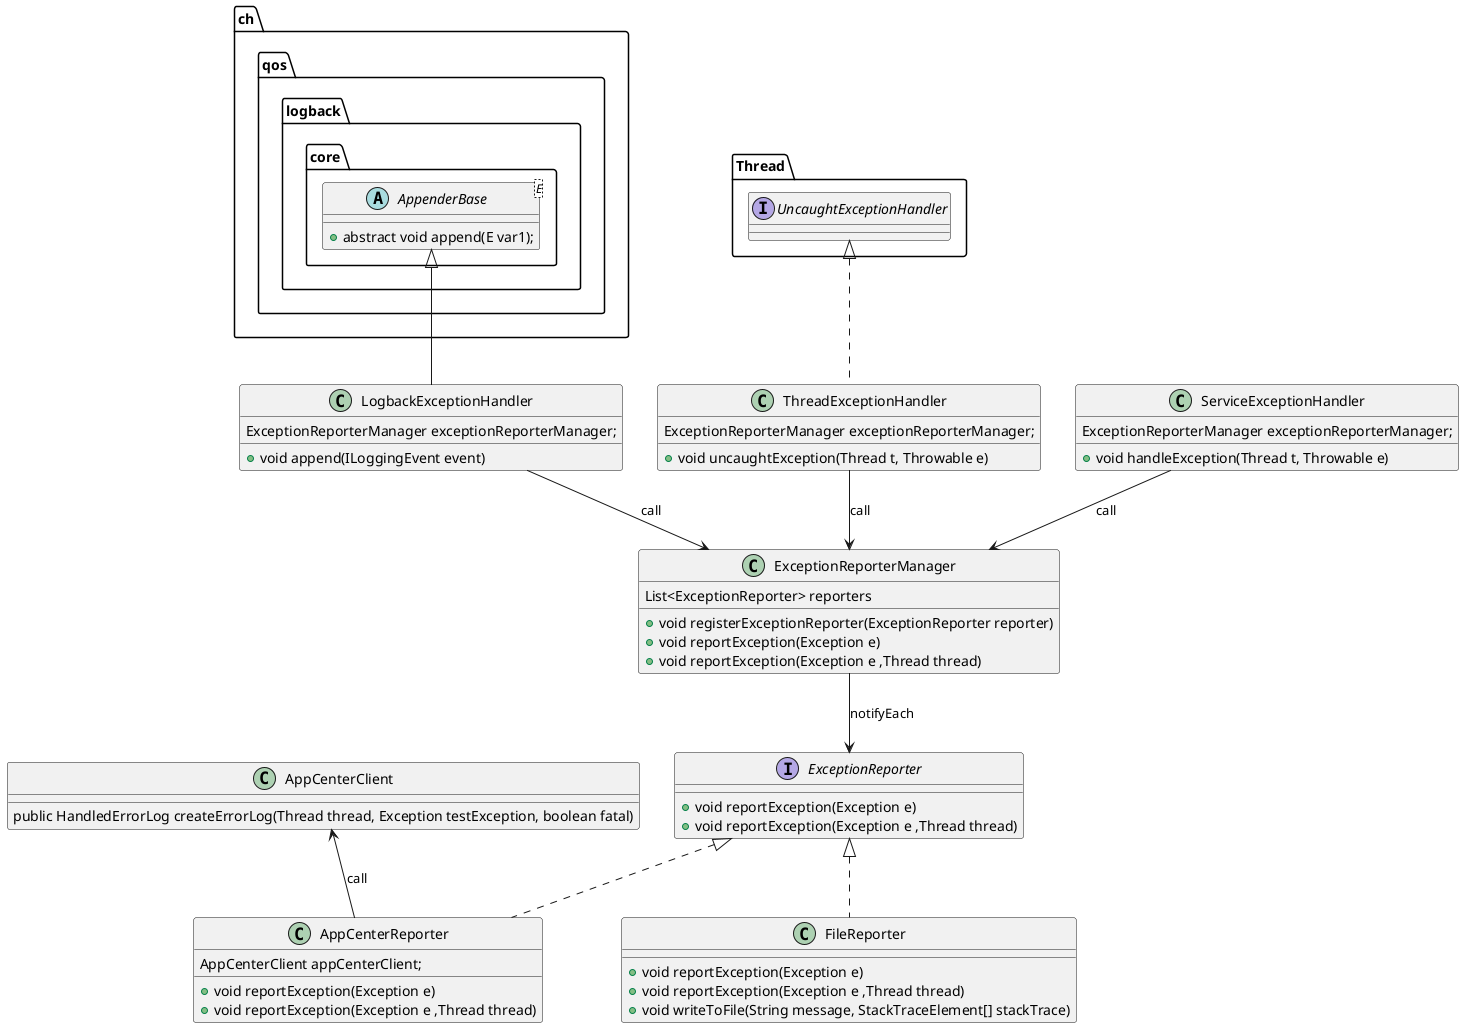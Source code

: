 @startuml exception_monitor
interface ExceptionReporter {
    + void reportException(Exception e)
    + void reportException(Exception e ,Thread thread)
}

class ExceptionReporterManager {
    List<ExceptionReporter> reporters
    + void registerExceptionReporter(ExceptionReporter reporter)
    + void reportException(Exception e)
    + void reportException(Exception e ,Thread thread)
}

class AppCenterReporter implements ExceptionReporter {
    AppCenterClient appCenterClient;

    + void reportException(Exception e)
    + void reportException(Exception e ,Thread thread)
}


class FileReporter implements ExceptionReporter {
    + void reportException(Exception e)
    + void reportException(Exception e ,Thread thread)
    + void writeToFile(String message, StackTraceElement[] stackTrace)
}

class AppCenterClient{
    public HandledErrorLog createErrorLog(Thread thread, Exception testException, boolean fatal)
}

AppCenterClient <-- AppCenterReporter : call

abstract class ch.qos.logback.core.AppenderBase<E> {
    + abstract void append(E var1);
}

class LogbackExceptionHandler extends ch.qos.logback.core.AppenderBase {
    ExceptionReporterManager exceptionReporterManager;
    + void append(ILoggingEvent event)
}

class ThreadExceptionHandler implements Thread.UncaughtExceptionHandler {
    ExceptionReporterManager exceptionReporterManager;
    + void uncaughtException(Thread t, Throwable e)
}

class ServiceExceptionHandler {
    ExceptionReporterManager exceptionReporterManager;
    + void handleException(Thread t, Throwable e)
}

LogbackExceptionHandler --> ExceptionReporterManager : call
ThreadExceptionHandler --> ExceptionReporterManager : call
ServiceExceptionHandler --> ExceptionReporterManager : call

ExceptionReporterManager --> ExceptionReporter : notifyEach
@enduml